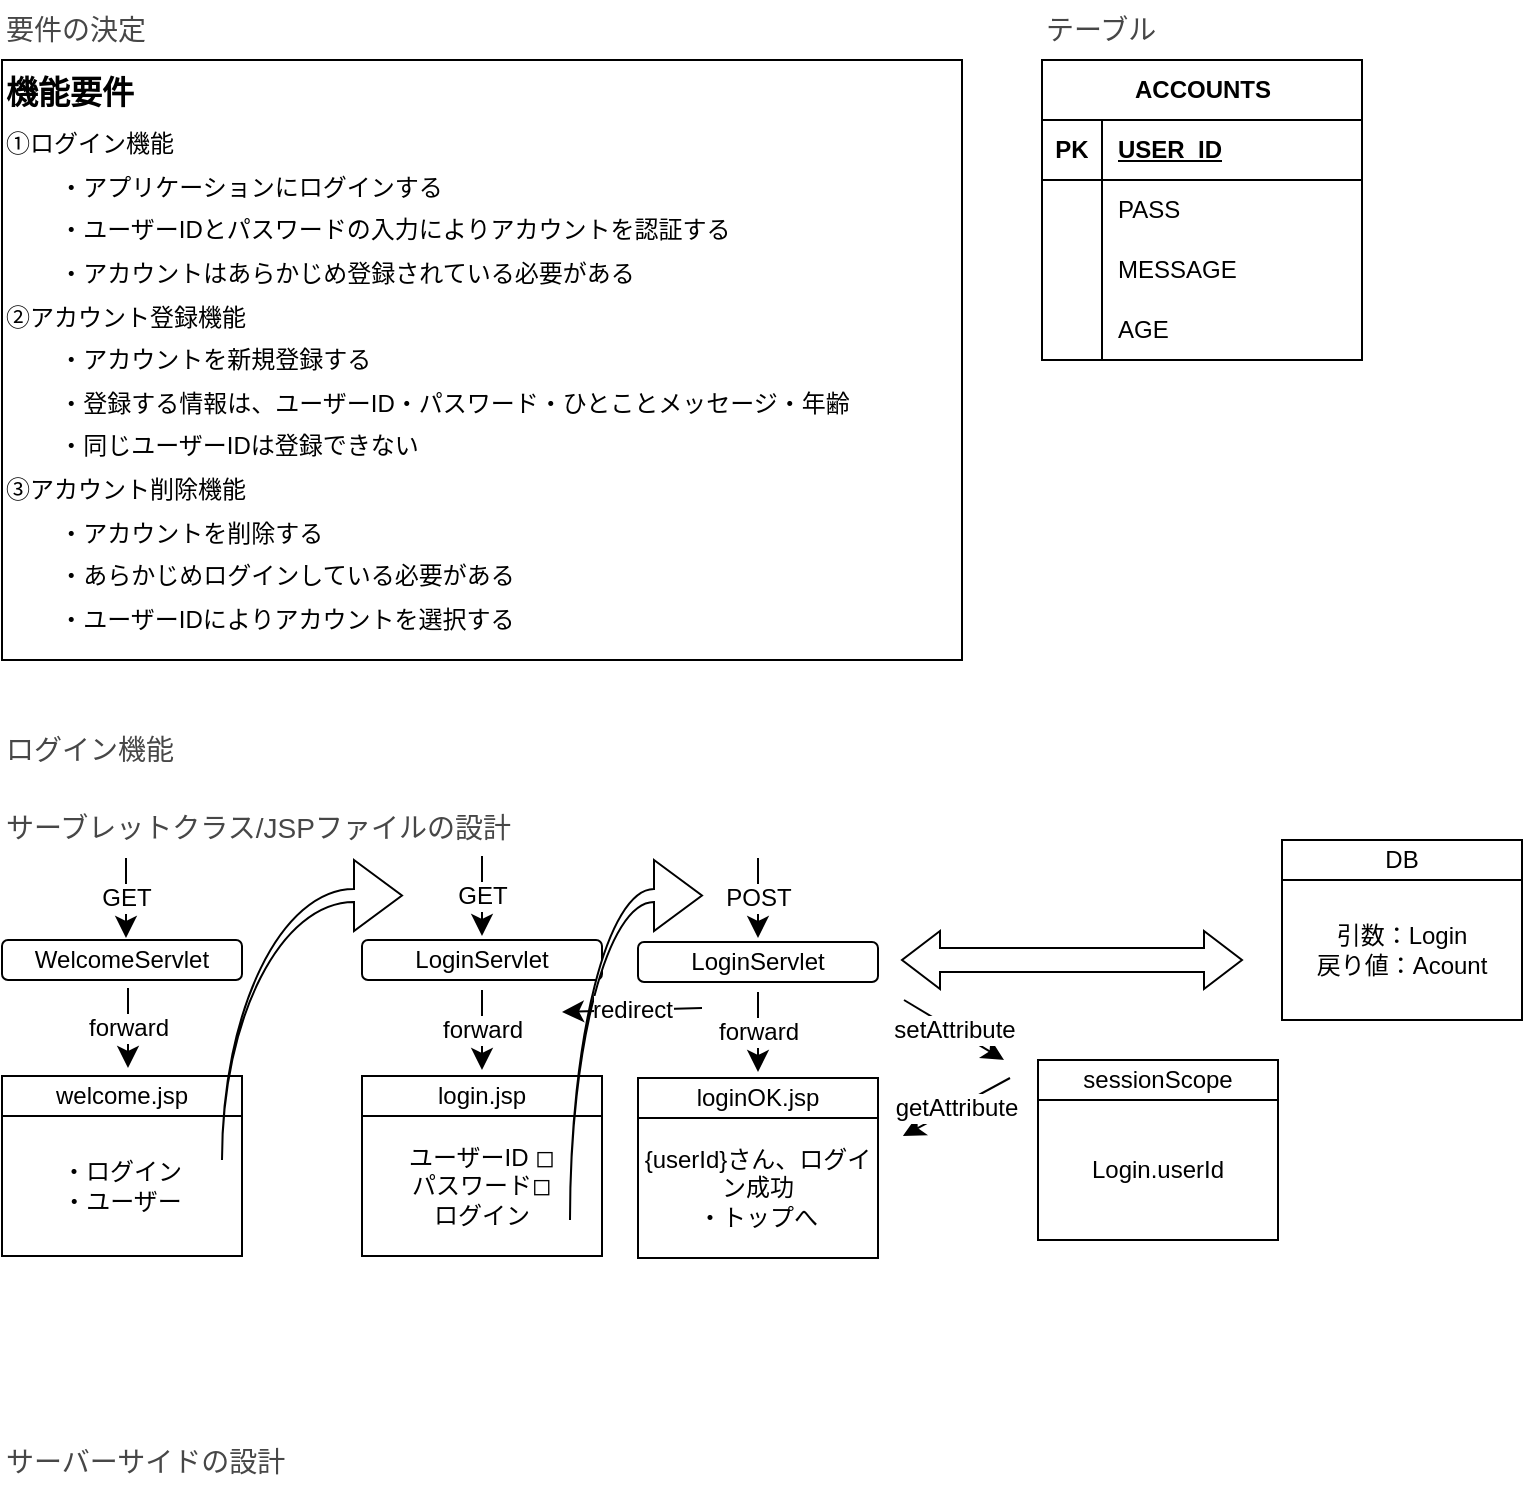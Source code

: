 <mxfile version="24.8.2">
  <diagram name="ページ1" id="inNtr6qvlaufnxwcJPCQ">
    <mxGraphModel dx="984" dy="674" grid="1" gridSize="10" guides="1" tooltips="1" connect="1" arrows="1" fold="1" page="1" pageScale="1" pageWidth="827" pageHeight="1169" math="0" shadow="0">
      <root>
        <mxCell id="0" />
        <mxCell id="1" parent="0" />
        <mxCell id="plo9ckkRvqXxDtAQby3T-55" value="ACCOUNTS" style="shape=table;startSize=30;container=1;collapsible=1;childLayout=tableLayout;fixedRows=1;rowLines=0;fontStyle=1;align=center;resizeLast=1;html=1;rounded=0;swimlaneLine=1;" vertex="1" parent="1">
          <mxGeometry x="560" y="40" width="160" height="150" as="geometry">
            <mxRectangle x="40" y="40" width="110" height="30" as="alternateBounds" />
          </mxGeometry>
        </mxCell>
        <mxCell id="plo9ckkRvqXxDtAQby3T-56" value="" style="shape=tableRow;horizontal=0;startSize=0;swimlaneHead=0;swimlaneBody=0;fillColor=none;collapsible=0;dropTarget=0;points=[[0,0.5],[1,0.5]];portConstraint=eastwest;top=0;left=0;right=0;bottom=1;" vertex="1" parent="plo9ckkRvqXxDtAQby3T-55">
          <mxGeometry y="30" width="160" height="30" as="geometry" />
        </mxCell>
        <mxCell id="plo9ckkRvqXxDtAQby3T-57" value="PK" style="shape=partialRectangle;connectable=0;fillColor=none;top=0;left=0;bottom=0;right=0;fontStyle=1;overflow=hidden;whiteSpace=wrap;html=1;" vertex="1" parent="plo9ckkRvqXxDtAQby3T-56">
          <mxGeometry width="30" height="30" as="geometry">
            <mxRectangle width="30" height="30" as="alternateBounds" />
          </mxGeometry>
        </mxCell>
        <mxCell id="plo9ckkRvqXxDtAQby3T-58" value="USER_ID" style="shape=partialRectangle;connectable=0;fillColor=none;top=0;left=0;bottom=0;right=0;align=left;spacingLeft=6;fontStyle=5;overflow=hidden;whiteSpace=wrap;html=1;" vertex="1" parent="plo9ckkRvqXxDtAQby3T-56">
          <mxGeometry x="30" width="130" height="30" as="geometry">
            <mxRectangle width="130" height="30" as="alternateBounds" />
          </mxGeometry>
        </mxCell>
        <mxCell id="plo9ckkRvqXxDtAQby3T-59" value="" style="shape=tableRow;horizontal=0;startSize=0;swimlaneHead=0;swimlaneBody=0;fillColor=none;collapsible=0;dropTarget=0;points=[[0,0.5],[1,0.5]];portConstraint=eastwest;top=0;left=0;right=0;bottom=0;" vertex="1" parent="plo9ckkRvqXxDtAQby3T-55">
          <mxGeometry y="60" width="160" height="30" as="geometry" />
        </mxCell>
        <mxCell id="plo9ckkRvqXxDtAQby3T-60" value="" style="shape=partialRectangle;connectable=0;fillColor=none;top=0;left=0;bottom=0;right=0;editable=1;overflow=hidden;whiteSpace=wrap;html=1;" vertex="1" parent="plo9ckkRvqXxDtAQby3T-59">
          <mxGeometry width="30" height="30" as="geometry">
            <mxRectangle width="30" height="30" as="alternateBounds" />
          </mxGeometry>
        </mxCell>
        <mxCell id="plo9ckkRvqXxDtAQby3T-61" value="PASS" style="shape=partialRectangle;connectable=0;fillColor=none;top=0;left=0;bottom=0;right=0;align=left;spacingLeft=6;overflow=hidden;whiteSpace=wrap;html=1;" vertex="1" parent="plo9ckkRvqXxDtAQby3T-59">
          <mxGeometry x="30" width="130" height="30" as="geometry">
            <mxRectangle width="130" height="30" as="alternateBounds" />
          </mxGeometry>
        </mxCell>
        <mxCell id="plo9ckkRvqXxDtAQby3T-62" value="" style="shape=tableRow;horizontal=0;startSize=0;swimlaneHead=0;swimlaneBody=0;fillColor=none;collapsible=0;dropTarget=0;points=[[0,0.5],[1,0.5]];portConstraint=eastwest;top=0;left=0;right=0;bottom=0;" vertex="1" parent="plo9ckkRvqXxDtAQby3T-55">
          <mxGeometry y="90" width="160" height="30" as="geometry" />
        </mxCell>
        <mxCell id="plo9ckkRvqXxDtAQby3T-63" value="" style="shape=partialRectangle;connectable=0;fillColor=none;top=0;left=0;bottom=0;right=0;editable=1;overflow=hidden;whiteSpace=wrap;html=1;" vertex="1" parent="plo9ckkRvqXxDtAQby3T-62">
          <mxGeometry width="30" height="30" as="geometry">
            <mxRectangle width="30" height="30" as="alternateBounds" />
          </mxGeometry>
        </mxCell>
        <mxCell id="plo9ckkRvqXxDtAQby3T-64" value="MESSAGE" style="shape=partialRectangle;connectable=0;fillColor=none;top=0;left=0;bottom=0;right=0;align=left;spacingLeft=6;overflow=hidden;whiteSpace=wrap;html=1;" vertex="1" parent="plo9ckkRvqXxDtAQby3T-62">
          <mxGeometry x="30" width="130" height="30" as="geometry">
            <mxRectangle width="130" height="30" as="alternateBounds" />
          </mxGeometry>
        </mxCell>
        <mxCell id="plo9ckkRvqXxDtAQby3T-65" value="" style="shape=tableRow;horizontal=0;startSize=0;swimlaneHead=0;swimlaneBody=0;fillColor=none;collapsible=0;dropTarget=0;points=[[0,0.5],[1,0.5]];portConstraint=eastwest;top=0;left=0;right=0;bottom=0;" vertex="1" parent="plo9ckkRvqXxDtAQby3T-55">
          <mxGeometry y="120" width="160" height="30" as="geometry" />
        </mxCell>
        <mxCell id="plo9ckkRvqXxDtAQby3T-66" value="" style="shape=partialRectangle;connectable=0;fillColor=none;top=0;left=0;bottom=0;right=0;editable=1;overflow=hidden;whiteSpace=wrap;html=1;" vertex="1" parent="plo9ckkRvqXxDtAQby3T-65">
          <mxGeometry width="30" height="30" as="geometry">
            <mxRectangle width="30" height="30" as="alternateBounds" />
          </mxGeometry>
        </mxCell>
        <mxCell id="plo9ckkRvqXxDtAQby3T-67" value="AGE" style="shape=partialRectangle;connectable=0;fillColor=none;top=0;left=0;bottom=0;right=0;align=left;spacingLeft=6;overflow=hidden;whiteSpace=wrap;html=1;" vertex="1" parent="plo9ckkRvqXxDtAQby3T-65">
          <mxGeometry x="30" width="130" height="30" as="geometry">
            <mxRectangle width="130" height="30" as="alternateBounds" />
          </mxGeometry>
        </mxCell>
        <mxCell id="plo9ckkRvqXxDtAQby3T-68" value="&lt;h1 style=&quot;margin-top: 0px; font-size: 16px;&quot;&gt;機能要件&lt;/h1&gt;&lt;p style=&quot;line-height: 80%;&quot;&gt;①ログイン機能&lt;/p&gt;&lt;p style=&quot;line-height: 80%;&quot;&gt;&lt;span style=&quot;white-space: pre;&quot;&gt;&#x9;&lt;/span&gt;・アプリケーションにログインする&lt;br&gt;&lt;/p&gt;&lt;p style=&quot;line-height: 80%;&quot;&gt;&lt;span style=&quot;white-space: pre;&quot;&gt;&#x9;&lt;/span&gt;・ユーザーIDとパスワードの入力によりアカウントを認証する&lt;br&gt;&lt;/p&gt;&lt;p style=&quot;line-height: 80%;&quot;&gt;&lt;span style=&quot;white-space: pre;&quot;&gt;&#x9;&lt;/span&gt;・アカウントはあらかじめ登録されている必要がある&lt;br&gt;&lt;/p&gt;&lt;p style=&quot;line-height: 80%;&quot;&gt;②アカウント登録機能&lt;/p&gt;&lt;p style=&quot;line-height: 80%;&quot;&gt;&lt;span style=&quot;white-space: pre;&quot;&gt;&#x9;&lt;/span&gt;・アカウントを新規登録する&lt;br&gt;&lt;/p&gt;&lt;p style=&quot;line-height: 80%;&quot;&gt;&lt;span style=&quot;white-space: pre;&quot;&gt;&#x9;&lt;/span&gt;・登録する情報は、ユーザーID・パスワード・ひとことメッセージ・年齢&lt;br&gt;&lt;/p&gt;&lt;p style=&quot;line-height: 80%;&quot;&gt;&lt;span style=&quot;white-space: pre;&quot;&gt;&#x9;&lt;/span&gt;・同じユーザーIDは登録できない&lt;br&gt;&lt;/p&gt;&lt;p style=&quot;line-height: 80%;&quot;&gt;③アカウント削除機能&lt;/p&gt;&lt;p style=&quot;line-height: 80%;&quot;&gt;&lt;span style=&quot;white-space: pre;&quot;&gt;&#x9;&lt;/span&gt;・アカウントを削除する&lt;br&gt;&lt;/p&gt;&lt;p style=&quot;line-height: 80%;&quot;&gt;&lt;span style=&quot;white-space: pre;&quot;&gt;&#x9;&lt;/span&gt;・あらかじめログインしている必要がある&lt;br&gt;&lt;/p&gt;&lt;p style=&quot;line-height: 80%;&quot;&gt;&lt;span style=&quot;white-space: pre;&quot;&gt;&#x9;&lt;/span&gt;・ユーザーIDによりアカウントを選択する&lt;br&gt;&lt;/p&gt;" style="text;html=1;whiteSpace=wrap;overflow=hidden;rounded=0;strokeColor=default;" vertex="1" parent="1">
          <mxGeometry x="40" y="40" width="480" height="300" as="geometry" />
        </mxCell>
        <mxCell id="plo9ckkRvqXxDtAQby3T-71" value="要件の決定" style="text;html=1;align=left;verticalAlign=middle;whiteSpace=wrap;rounded=0;fontSize=14;fillColor=none;strokeColor=none;glass=0;labelBorderColor=none;textShadow=0;fontColor=#474747;" vertex="1" parent="1">
          <mxGeometry x="40" y="10" width="110" height="30" as="geometry" />
        </mxCell>
        <mxCell id="plo9ckkRvqXxDtAQby3T-72" value="テーブル" style="text;html=1;align=left;verticalAlign=middle;whiteSpace=wrap;rounded=0;fontSize=14;fillColor=none;strokeColor=none;glass=0;labelBorderColor=none;textShadow=0;fontColor=#474747;" vertex="1" parent="1">
          <mxGeometry x="560" y="10" width="130" height="30" as="geometry" />
        </mxCell>
        <mxCell id="plo9ckkRvqXxDtAQby3T-73" value="&lt;span style=&quot;background-color: initial;&quot;&gt;サーブレットクラス/JSPファイルの設計&lt;/span&gt;" style="text;html=1;align=left;verticalAlign=middle;whiteSpace=wrap;rounded=0;fontSize=14;fillColor=none;strokeColor=none;glass=0;labelBorderColor=none;textShadow=0;fontColor=#474747;" vertex="1" parent="1">
          <mxGeometry x="40" y="409" width="260" height="30" as="geometry" />
        </mxCell>
        <mxCell id="plo9ckkRvqXxDtAQby3T-74" value="ログイン機能" style="text;html=1;align=left;verticalAlign=middle;whiteSpace=wrap;rounded=0;fontSize=14;fillColor=none;strokeColor=none;glass=0;labelBorderColor=none;textShadow=0;fontColor=#474747;" vertex="1" parent="1">
          <mxGeometry x="40" y="370" width="260" height="30" as="geometry" />
        </mxCell>
        <mxCell id="plo9ckkRvqXxDtAQby3T-75" value="サーバーサイドの設計" style="text;html=1;align=left;verticalAlign=middle;whiteSpace=wrap;rounded=0;fontSize=14;fillColor=none;strokeColor=none;glass=0;labelBorderColor=none;textShadow=0;fontColor=#474747;" vertex="1" parent="1">
          <mxGeometry x="40" y="726" width="260" height="30" as="geometry" />
        </mxCell>
        <mxCell id="plo9ckkRvqXxDtAQby3T-76" value="WelcomeServlet" style="rounded=1;whiteSpace=wrap;html=1;" vertex="1" parent="1">
          <mxGeometry x="40" y="480" width="120" height="20" as="geometry" />
        </mxCell>
        <mxCell id="plo9ckkRvqXxDtAQby3T-77" value="&lt;div&gt;&lt;span style=&quot;background-color: initial;&quot;&gt;・ログイン&lt;/span&gt;&lt;/div&gt;&lt;div&gt;&lt;div&gt;・ユーザー&lt;/div&gt;&lt;/div&gt;" style="rounded=0;whiteSpace=wrap;html=1;" vertex="1" parent="1">
          <mxGeometry x="40" y="568" width="120" height="70" as="geometry" />
        </mxCell>
        <mxCell id="plo9ckkRvqXxDtAQby3T-80" value="welcome.jsp" style="rounded=0;whiteSpace=wrap;html=1;" vertex="1" parent="1">
          <mxGeometry x="40" y="548" width="120" height="20" as="geometry" />
        </mxCell>
        <mxCell id="plo9ckkRvqXxDtAQby3T-88" value="LoginServlet" style="rounded=1;whiteSpace=wrap;html=1;" vertex="1" parent="1">
          <mxGeometry x="220" y="480" width="120" height="20" as="geometry" />
        </mxCell>
        <mxCell id="plo9ckkRvqXxDtAQby3T-89" value="&lt;div&gt;ユーザーID ◻︎&lt;/div&gt;&lt;div&gt;パスワード◻︎&lt;/div&gt;&lt;div&gt;ログイン&lt;/div&gt;" style="rounded=0;whiteSpace=wrap;html=1;" vertex="1" parent="1">
          <mxGeometry x="220" y="568" width="120" height="70" as="geometry" />
        </mxCell>
        <mxCell id="plo9ckkRvqXxDtAQby3T-90" value="login.jsp" style="rounded=0;whiteSpace=wrap;html=1;" vertex="1" parent="1">
          <mxGeometry x="220" y="548" width="120" height="20" as="geometry" />
        </mxCell>
        <mxCell id="plo9ckkRvqXxDtAQby3T-95" value="GET" style="endArrow=classic;html=1;fontSize=12;startSize=8;endSize=8;curved=1;" edge="1" parent="1">
          <mxGeometry relative="1" as="geometry">
            <mxPoint x="102" y="439" as="sourcePoint" />
            <mxPoint x="102" y="479" as="targetPoint" />
          </mxGeometry>
        </mxCell>
        <mxCell id="plo9ckkRvqXxDtAQby3T-98" value="GET" style="endArrow=classic;html=1;fontSize=12;startSize=8;endSize=8;curved=1;" edge="1" parent="1">
          <mxGeometry relative="1" as="geometry">
            <mxPoint x="280" y="438" as="sourcePoint" />
            <mxPoint x="280" y="478" as="targetPoint" />
          </mxGeometry>
        </mxCell>
        <mxCell id="plo9ckkRvqXxDtAQby3T-99" value="forward" style="endArrow=classic;html=1;fontSize=12;startSize=8;endSize=8;curved=1;" edge="1" parent="1">
          <mxGeometry relative="1" as="geometry">
            <mxPoint x="103" y="504" as="sourcePoint" />
            <mxPoint x="103" y="544" as="targetPoint" />
          </mxGeometry>
        </mxCell>
        <mxCell id="plo9ckkRvqXxDtAQby3T-100" value="forward" style="endArrow=classic;html=1;fontSize=12;startSize=8;endSize=8;curved=1;" edge="1" parent="1">
          <mxGeometry relative="1" as="geometry">
            <mxPoint x="280" y="505" as="sourcePoint" />
            <mxPoint x="280" y="545" as="targetPoint" />
          </mxGeometry>
        </mxCell>
        <mxCell id="plo9ckkRvqXxDtAQby3T-106" value="" style="html=1;shadow=0;dashed=0;align=center;verticalAlign=middle;shape=mxgraph.arrows2.jumpInArrow;dy=3.25;dx=24;arrowHead=35.5;" vertex="1" parent="1">
          <mxGeometry x="150" y="440" width="90" height="150" as="geometry" />
        </mxCell>
        <mxCell id="plo9ckkRvqXxDtAQby3T-107" value="LoginServlet" style="rounded=1;whiteSpace=wrap;html=1;" vertex="1" parent="1">
          <mxGeometry x="358" y="481" width="120" height="20" as="geometry" />
        </mxCell>
        <mxCell id="plo9ckkRvqXxDtAQby3T-108" value="{userId}さん、ログイン成功&lt;div&gt;・トップへ&lt;/div&gt;" style="rounded=0;whiteSpace=wrap;html=1;" vertex="1" parent="1">
          <mxGeometry x="358" y="569" width="120" height="70" as="geometry" />
        </mxCell>
        <mxCell id="plo9ckkRvqXxDtAQby3T-109" value="loginOK.jsp" style="rounded=0;whiteSpace=wrap;html=1;" vertex="1" parent="1">
          <mxGeometry x="358" y="549" width="120" height="20" as="geometry" />
        </mxCell>
        <mxCell id="plo9ckkRvqXxDtAQby3T-110" value="POST" style="endArrow=classic;html=1;fontSize=12;startSize=8;endSize=8;curved=1;" edge="1" parent="1">
          <mxGeometry relative="1" as="geometry">
            <mxPoint x="418" y="439" as="sourcePoint" />
            <mxPoint x="418" y="479" as="targetPoint" />
          </mxGeometry>
        </mxCell>
        <mxCell id="plo9ckkRvqXxDtAQby3T-111" value="forward" style="endArrow=classic;html=1;fontSize=12;startSize=8;endSize=8;curved=1;" edge="1" parent="1">
          <mxGeometry relative="1" as="geometry">
            <mxPoint x="418" y="506" as="sourcePoint" />
            <mxPoint x="418" y="546" as="targetPoint" />
          </mxGeometry>
        </mxCell>
        <mxCell id="plo9ckkRvqXxDtAQby3T-112" value="" style="html=1;shadow=0;dashed=0;align=center;verticalAlign=middle;shape=mxgraph.arrows2.jumpInArrow;dy=3.25;dx=24;arrowHead=35.5;" vertex="1" parent="1">
          <mxGeometry x="324" y="440" width="66" height="180" as="geometry" />
        </mxCell>
        <mxCell id="plo9ckkRvqXxDtAQby3T-114" value="Login.userId" style="rounded=0;whiteSpace=wrap;html=1;" vertex="1" parent="1">
          <mxGeometry x="558" y="560" width="120" height="70" as="geometry" />
        </mxCell>
        <mxCell id="plo9ckkRvqXxDtAQby3T-115" value="sessionScope" style="rounded=0;whiteSpace=wrap;html=1;" vertex="1" parent="1">
          <mxGeometry x="558" y="540" width="120" height="20" as="geometry" />
        </mxCell>
        <mxCell id="plo9ckkRvqXxDtAQby3T-118" value="" style="html=1;shadow=0;dashed=0;align=center;verticalAlign=middle;shape=mxgraph.arrows2.twoWayArrow;dy=0.59;dx=19;" vertex="1" parent="1">
          <mxGeometry x="490" y="475.5" width="170" height="29" as="geometry" />
        </mxCell>
        <mxCell id="plo9ckkRvqXxDtAQby3T-119" value="引数：Login&lt;div&gt;戻り値：Acount&lt;/div&gt;" style="rounded=0;whiteSpace=wrap;html=1;" vertex="1" parent="1">
          <mxGeometry x="680" y="450" width="120" height="70" as="geometry" />
        </mxCell>
        <mxCell id="plo9ckkRvqXxDtAQby3T-120" value="DB" style="rounded=0;whiteSpace=wrap;html=1;" vertex="1" parent="1">
          <mxGeometry x="680" y="430" width="120" height="20" as="geometry" />
        </mxCell>
        <mxCell id="plo9ckkRvqXxDtAQby3T-121" value="setAttribute" style="endArrow=classic;html=1;fontSize=12;startSize=8;endSize=8;curved=1;" edge="1" parent="1">
          <mxGeometry relative="1" as="geometry">
            <mxPoint x="491" y="510" as="sourcePoint" />
            <mxPoint x="541" y="540" as="targetPoint" />
          </mxGeometry>
        </mxCell>
        <mxCell id="plo9ckkRvqXxDtAQby3T-122" value="getAttribute" style="endArrow=classic;html=1;fontSize=12;startSize=8;endSize=8;curved=1;" edge="1" parent="1">
          <mxGeometry relative="1" as="geometry">
            <mxPoint x="544" y="549" as="sourcePoint" />
            <mxPoint x="490.462" y="578" as="targetPoint" />
          </mxGeometry>
        </mxCell>
        <mxCell id="plo9ckkRvqXxDtAQby3T-123" value="redirect" style="endArrow=classic;html=1;fontSize=12;startSize=8;endSize=8;curved=1;" edge="1" parent="1">
          <mxGeometry relative="1" as="geometry">
            <mxPoint x="390" y="514" as="sourcePoint" />
            <mxPoint x="320" y="516" as="targetPoint" />
          </mxGeometry>
        </mxCell>
      </root>
    </mxGraphModel>
  </diagram>
</mxfile>
